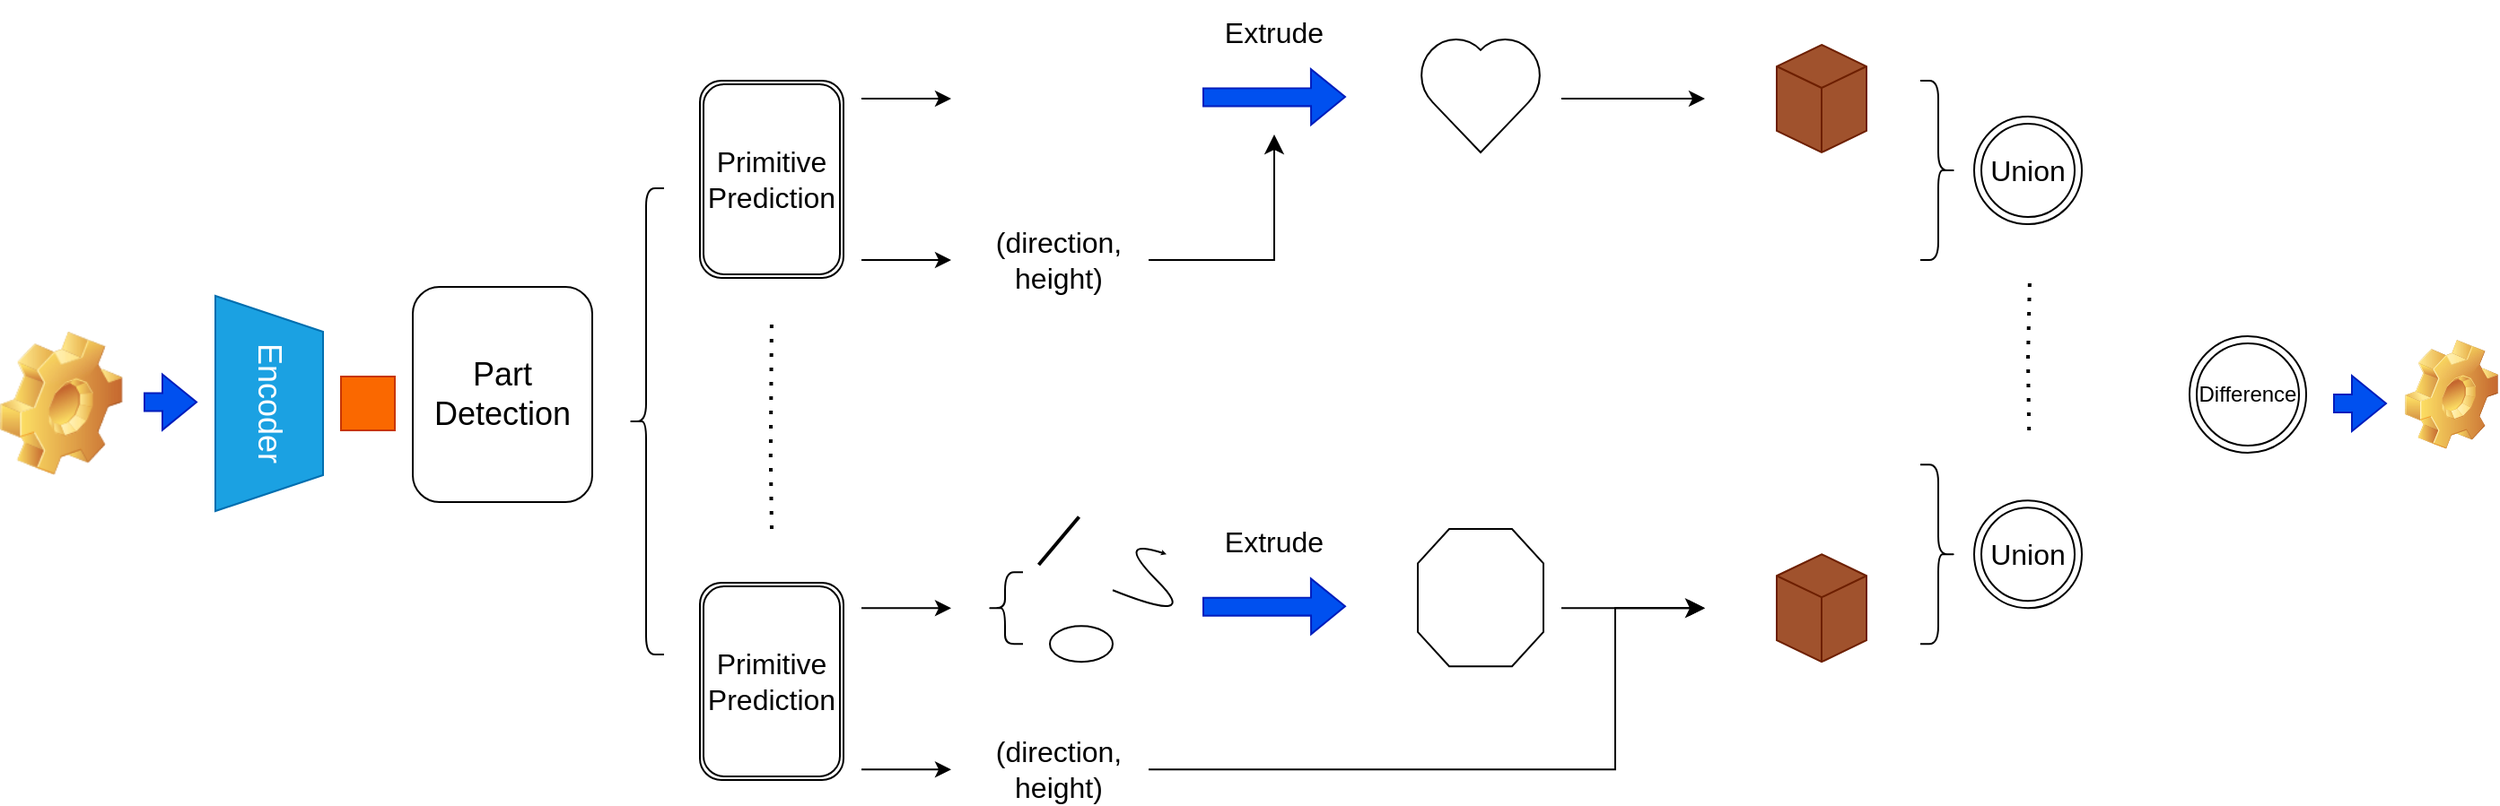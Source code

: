 <mxfile version="21.6.6" type="github">
  <diagram name="第 1 页" id="lcB3Py8_bxgnRQIrlnSY">
    <mxGraphModel dx="1382" dy="841" grid="1" gridSize="10" guides="1" tooltips="1" connect="1" arrows="1" fold="1" page="1" pageScale="1" pageWidth="3300" pageHeight="2339" math="0" shadow="0">
      <root>
        <mxCell id="0" />
        <mxCell id="1" parent="0" />
        <mxCell id="EWjFlToL_68mCmNuSYQx-1" value="&lt;font style=&quot;font-size: 18px;&quot;&gt;Encoder&lt;/font&gt;" style="shape=trapezoid;perimeter=trapezoidPerimeter;whiteSpace=wrap;html=1;fixedSize=1;rotation=90;fillColor=#1ba1e2;fontColor=#ffffff;strokeColor=#006EAF;" parent="1" vertex="1">
          <mxGeometry x="130" y="220" width="120" height="60" as="geometry" />
        </mxCell>
        <mxCell id="EWjFlToL_68mCmNuSYQx-3" value="" style="rounded=0;whiteSpace=wrap;html=1;fillColor=#fa6800;fontColor=#000000;strokeColor=#C73500;" parent="1" vertex="1">
          <mxGeometry x="230" y="235" width="30" height="30" as="geometry" />
        </mxCell>
        <mxCell id="EWjFlToL_68mCmNuSYQx-4" value="&lt;font style=&quot;font-size: 18px;&quot;&gt;Part&lt;br&gt;Detection&lt;/font&gt;" style="rounded=1;whiteSpace=wrap;html=1;" parent="1" vertex="1">
          <mxGeometry x="270" y="185" width="100" height="120" as="geometry" />
        </mxCell>
        <mxCell id="EWjFlToL_68mCmNuSYQx-5" value="" style="shape=curlyBracket;whiteSpace=wrap;html=1;rounded=1;labelPosition=left;verticalLabelPosition=middle;align=right;verticalAlign=middle;" parent="1" vertex="1">
          <mxGeometry x="390" y="130" width="20" height="260" as="geometry" />
        </mxCell>
        <mxCell id="EWjFlToL_68mCmNuSYQx-20" value="&lt;font style=&quot;font-size: 16px;&quot;&gt;Primitive&lt;br&gt;Prediction&lt;/font&gt;" style="shape=ext;double=1;rounded=1;whiteSpace=wrap;html=1;" parent="1" vertex="1">
          <mxGeometry x="430" y="350" width="80" height="110" as="geometry" />
        </mxCell>
        <mxCell id="EWjFlToL_68mCmNuSYQx-21" value="&lt;font style=&quot;font-size: 16px;&quot;&gt;Primitive&lt;br&gt;Prediction&lt;/font&gt;" style="shape=ext;double=1;rounded=1;whiteSpace=wrap;html=1;" parent="1" vertex="1">
          <mxGeometry x="430" y="70" width="80" height="110" as="geometry" />
        </mxCell>
        <mxCell id="EWjFlToL_68mCmNuSYQx-22" value="" style="endArrow=none;dashed=1;html=1;dashPattern=1 3;strokeWidth=2;rounded=0;" parent="1" edge="1">
          <mxGeometry width="50" height="50" relative="1" as="geometry">
            <mxPoint x="470" y="320" as="sourcePoint" />
            <mxPoint x="470" y="200" as="targetPoint" />
            <Array as="points">
              <mxPoint x="469.41" y="280" />
            </Array>
          </mxGeometry>
        </mxCell>
        <mxCell id="EWjFlToL_68mCmNuSYQx-44" value="" style="group" parent="1" vertex="1" connectable="0">
          <mxGeometry x="520" y="25.88" width="470" height="159.12" as="geometry" />
        </mxCell>
        <mxCell id="EWjFlToL_68mCmNuSYQx-23" value="" style="endArrow=classic;html=1;rounded=0;" parent="EWjFlToL_68mCmNuSYQx-44" edge="1">
          <mxGeometry width="50" height="50" relative="1" as="geometry">
            <mxPoint y="54.12" as="sourcePoint" />
            <mxPoint x="50" y="54.12" as="targetPoint" />
          </mxGeometry>
        </mxCell>
        <mxCell id="EWjFlToL_68mCmNuSYQx-25" value="" style="endArrow=classic;html=1;rounded=0;" parent="EWjFlToL_68mCmNuSYQx-44" edge="1">
          <mxGeometry width="50" height="50" relative="1" as="geometry">
            <mxPoint y="144.12" as="sourcePoint" />
            <mxPoint x="50" y="144.12" as="targetPoint" />
          </mxGeometry>
        </mxCell>
        <mxCell id="EWjFlToL_68mCmNuSYQx-29" value="&lt;font style=&quot;font-size: 16px;&quot;&gt;(direction, height)&lt;/font&gt;" style="text;html=1;strokeColor=none;fillColor=none;align=center;verticalAlign=middle;whiteSpace=wrap;rounded=0;" parent="EWjFlToL_68mCmNuSYQx-44" vertex="1">
          <mxGeometry x="80" y="129.12" width="60" height="30" as="geometry" />
        </mxCell>
        <mxCell id="EWjFlToL_68mCmNuSYQx-38" value="" style="shape=flexArrow;endArrow=classic;html=1;rounded=0;fillColor=#0050ef;strokeColor=#001DBC;" parent="EWjFlToL_68mCmNuSYQx-44" edge="1">
          <mxGeometry width="50" height="50" relative="1" as="geometry">
            <mxPoint x="190" y="53.41" as="sourcePoint" />
            <mxPoint x="270" y="53.12" as="targetPoint" />
          </mxGeometry>
        </mxCell>
        <mxCell id="EWjFlToL_68mCmNuSYQx-39" value="&lt;font style=&quot;font-size: 16px;&quot;&gt;Extrude&lt;/font&gt;" style="text;html=1;strokeColor=none;fillColor=none;align=center;verticalAlign=middle;whiteSpace=wrap;rounded=0;" parent="EWjFlToL_68mCmNuSYQx-44" vertex="1">
          <mxGeometry x="200" y="1.62" width="60" height="30" as="geometry" />
        </mxCell>
        <mxCell id="EWjFlToL_68mCmNuSYQx-40" value="" style="verticalLabelPosition=bottom;verticalAlign=top;html=1;shape=mxgraph.basic.heart" parent="EWjFlToL_68mCmNuSYQx-44" vertex="1">
          <mxGeometry x="310" y="19.12" width="70" height="65" as="geometry" />
        </mxCell>
        <mxCell id="EWjFlToL_68mCmNuSYQx-42" value="" style="edgeStyle=elbowEdgeStyle;elbow=horizontal;endArrow=classic;html=1;curved=0;rounded=0;endSize=8;startSize=8;" parent="EWjFlToL_68mCmNuSYQx-44" edge="1">
          <mxGeometry width="50" height="50" relative="1" as="geometry">
            <mxPoint x="160" y="144.12" as="sourcePoint" />
            <mxPoint x="230" y="74.12" as="targetPoint" />
            <Array as="points">
              <mxPoint x="230" y="104" />
            </Array>
          </mxGeometry>
        </mxCell>
        <mxCell id="EWjFlToL_68mCmNuSYQx-43" value="" style="endArrow=classic;html=1;rounded=0;" parent="EWjFlToL_68mCmNuSYQx-44" edge="1">
          <mxGeometry width="50" height="50" relative="1" as="geometry">
            <mxPoint x="390" y="54.12" as="sourcePoint" />
            <mxPoint x="470" y="54.12" as="targetPoint" />
          </mxGeometry>
        </mxCell>
        <mxCell id="EWjFlToL_68mCmNuSYQx-46" value="" style="endArrow=classic;html=1;rounded=0;" parent="1" edge="1">
          <mxGeometry width="50" height="50" relative="1" as="geometry">
            <mxPoint x="520" y="364.12" as="sourcePoint" />
            <mxPoint x="570" y="364.12" as="targetPoint" />
          </mxGeometry>
        </mxCell>
        <mxCell id="EWjFlToL_68mCmNuSYQx-47" value="" style="endArrow=classic;html=1;rounded=0;" parent="1" edge="1">
          <mxGeometry width="50" height="50" relative="1" as="geometry">
            <mxPoint x="520" y="454.12" as="sourcePoint" />
            <mxPoint x="570" y="454.12" as="targetPoint" />
          </mxGeometry>
        </mxCell>
        <mxCell id="EWjFlToL_68mCmNuSYQx-48" value="" style="shape=curlyBracket;whiteSpace=wrap;html=1;rounded=1;labelPosition=left;verticalLabelPosition=middle;align=right;verticalAlign=middle;" parent="1" vertex="1">
          <mxGeometry x="590" y="344.12" width="20" height="40" as="geometry" />
        </mxCell>
        <mxCell id="EWjFlToL_68mCmNuSYQx-49" value="&lt;font style=&quot;font-size: 16px;&quot;&gt;(direction, height)&lt;/font&gt;" style="text;html=1;strokeColor=none;fillColor=none;align=center;verticalAlign=middle;whiteSpace=wrap;rounded=0;" parent="1" vertex="1">
          <mxGeometry x="600" y="439.12" width="60" height="30" as="geometry" />
        </mxCell>
        <mxCell id="EWjFlToL_68mCmNuSYQx-50" value="" style="line;strokeWidth=2;direction=south;html=1;rotation=40;" parent="1" vertex="1">
          <mxGeometry x="625" y="309.12" width="10" height="35" as="geometry" />
        </mxCell>
        <mxCell id="EWjFlToL_68mCmNuSYQx-51" value="" style="ellipse;whiteSpace=wrap;html=1;" parent="1" vertex="1">
          <mxGeometry x="625" y="374.12" width="35" height="20" as="geometry" />
        </mxCell>
        <mxCell id="EWjFlToL_68mCmNuSYQx-52" value="" style="curved=1;endArrow=classic;html=1;rounded=0;endSize=0;startSize=0;" parent="1" edge="1">
          <mxGeometry width="50" height="50" relative="1" as="geometry">
            <mxPoint x="660" y="354.12" as="sourcePoint" />
            <mxPoint x="690" y="334.12" as="targetPoint" />
            <Array as="points">
              <mxPoint x="710" y="374.12" />
              <mxPoint x="660" y="324.12" />
            </Array>
          </mxGeometry>
        </mxCell>
        <mxCell id="EWjFlToL_68mCmNuSYQx-53" value="" style="shape=flexArrow;endArrow=classic;html=1;rounded=0;fillColor=#0050ef;strokeColor=#001DBC;" parent="1" edge="1">
          <mxGeometry width="50" height="50" relative="1" as="geometry">
            <mxPoint x="710" y="363.41" as="sourcePoint" />
            <mxPoint x="790" y="363.12" as="targetPoint" />
          </mxGeometry>
        </mxCell>
        <mxCell id="EWjFlToL_68mCmNuSYQx-54" value="&lt;font style=&quot;font-size: 16px;&quot;&gt;Extrude&lt;/font&gt;" style="text;html=1;strokeColor=none;fillColor=none;align=center;verticalAlign=middle;whiteSpace=wrap;rounded=0;" parent="1" vertex="1">
          <mxGeometry x="720" y="311.62" width="60" height="30" as="geometry" />
        </mxCell>
        <mxCell id="EWjFlToL_68mCmNuSYQx-56" value="" style="edgeStyle=elbowEdgeStyle;elbow=horizontal;endArrow=classic;html=1;curved=0;rounded=0;endSize=8;startSize=8;" parent="1" edge="1">
          <mxGeometry width="50" height="50" relative="1" as="geometry">
            <mxPoint x="680" y="454.12" as="sourcePoint" />
            <mxPoint x="990" y="364.12" as="targetPoint" />
            <Array as="points">
              <mxPoint x="940" y="424.12" />
            </Array>
          </mxGeometry>
        </mxCell>
        <mxCell id="EWjFlToL_68mCmNuSYQx-57" value="" style="endArrow=classic;html=1;rounded=0;" parent="1" edge="1">
          <mxGeometry width="50" height="50" relative="1" as="geometry">
            <mxPoint x="910" y="364.12" as="sourcePoint" />
            <mxPoint x="990" y="364.12" as="targetPoint" />
          </mxGeometry>
        </mxCell>
        <mxCell id="EWjFlToL_68mCmNuSYQx-58" value="" style="verticalLabelPosition=bottom;verticalAlign=top;html=1;shape=mxgraph.basic.polygon;polyCoords=[[0.25,0],[0.75,0],[1,0.25],[1,0.75],[0.75,1],[0.25,1],[0,0.75],[0,0.25]];polyline=0;" parent="1" vertex="1">
          <mxGeometry x="830" y="320" width="70" height="76.62" as="geometry" />
        </mxCell>
        <mxCell id="EWjFlToL_68mCmNuSYQx-59" value="" style="html=1;shape=mxgraph.basic.isocube;isoAngle=15;fillColor=#a0522d;fontColor=#ffffff;strokeColor=#6D1F00;" parent="1" vertex="1">
          <mxGeometry x="1030" y="50" width="50" height="60" as="geometry" />
        </mxCell>
        <mxCell id="EWjFlToL_68mCmNuSYQx-60" value="" style="html=1;shape=mxgraph.basic.isocube;isoAngle=15;fillColor=#a0522d;fontColor=#ffffff;strokeColor=#6D1F00;" parent="1" vertex="1">
          <mxGeometry x="1030" y="334.12" width="50" height="60" as="geometry" />
        </mxCell>
        <mxCell id="EWjFlToL_68mCmNuSYQx-62" value="" style="shape=image;html=1;verticalLabelPosition=bottom;verticalAlign=top;imageAspect=1;aspect=fixed;image=img/clipart/Gear_128x128.png" parent="1" vertex="1">
          <mxGeometry x="40" y="210" width="68.2" height="80" as="geometry" />
        </mxCell>
        <mxCell id="EWjFlToL_68mCmNuSYQx-67" value="" style="group" parent="1" vertex="1" connectable="0">
          <mxGeometry x="1110" y="70" width="90" height="100" as="geometry" />
        </mxCell>
        <mxCell id="EWjFlToL_68mCmNuSYQx-63" value="" style="shape=curlyBracket;whiteSpace=wrap;html=1;rounded=1;flipH=1;labelPosition=right;verticalLabelPosition=middle;align=left;verticalAlign=middle;" parent="EWjFlToL_68mCmNuSYQx-67" vertex="1">
          <mxGeometry width="20" height="100" as="geometry" />
        </mxCell>
        <mxCell id="EWjFlToL_68mCmNuSYQx-64" value="&lt;font style=&quot;font-size: 16px;&quot;&gt;Union&lt;/font&gt;" style="ellipse;shape=doubleEllipse;whiteSpace=wrap;html=1;aspect=fixed;" parent="EWjFlToL_68mCmNuSYQx-67" vertex="1">
          <mxGeometry x="30" y="20" width="60" height="60" as="geometry" />
        </mxCell>
        <mxCell id="EWjFlToL_68mCmNuSYQx-68" value="" style="group" parent="1" vertex="1" connectable="0">
          <mxGeometry x="1110" y="284.12" width="90" height="100" as="geometry" />
        </mxCell>
        <mxCell id="EWjFlToL_68mCmNuSYQx-69" value="" style="shape=curlyBracket;whiteSpace=wrap;html=1;rounded=1;flipH=1;labelPosition=right;verticalLabelPosition=middle;align=left;verticalAlign=middle;" parent="EWjFlToL_68mCmNuSYQx-68" vertex="1">
          <mxGeometry width="20" height="100" as="geometry" />
        </mxCell>
        <mxCell id="EWjFlToL_68mCmNuSYQx-70" value="&lt;font style=&quot;font-size: 16px;&quot;&gt;Union&lt;/font&gt;" style="ellipse;shape=doubleEllipse;whiteSpace=wrap;html=1;aspect=fixed;" parent="EWjFlToL_68mCmNuSYQx-68" vertex="1">
          <mxGeometry x="30" y="20" width="60" height="60" as="geometry" />
        </mxCell>
        <mxCell id="EWjFlToL_68mCmNuSYQx-72" value="" style="endArrow=none;dashed=1;html=1;dashPattern=1 3;strokeWidth=2;rounded=0;" parent="1" edge="1">
          <mxGeometry width="50" height="50" relative="1" as="geometry">
            <mxPoint x="1170.59" y="265" as="sourcePoint" />
            <mxPoint x="1171" y="180" as="targetPoint" />
            <Array as="points">
              <mxPoint x="1170" y="225" />
            </Array>
          </mxGeometry>
        </mxCell>
        <mxCell id="EWjFlToL_68mCmNuSYQx-73" value="Difference" style="ellipse;shape=doubleEllipse;whiteSpace=wrap;html=1;aspect=fixed;" parent="1" vertex="1">
          <mxGeometry x="1260" y="212.5" width="65" height="65" as="geometry" />
        </mxCell>
        <mxCell id="EWjFlToL_68mCmNuSYQx-74" value="" style="shape=image;html=1;verticalLabelPosition=bottom;verticalAlign=top;imageAspect=1;aspect=fixed;image=img/clipart/Gear_128x128.png" parent="1" vertex="1">
          <mxGeometry x="1380" y="214.5" width="52" height="61" as="geometry" />
        </mxCell>
        <mxCell id="EWjFlToL_68mCmNuSYQx-77" value="" style="shape=flexArrow;endArrow=classic;html=1;rounded=0;fillColor=#0050ef;strokeColor=#001DBC;" parent="1" edge="1">
          <mxGeometry width="50" height="50" relative="1" as="geometry">
            <mxPoint x="1340" y="250" as="sourcePoint" />
            <mxPoint x="1370" y="250" as="targetPoint" />
          </mxGeometry>
        </mxCell>
        <mxCell id="EWjFlToL_68mCmNuSYQx-79" value="" style="shape=flexArrow;endArrow=classic;html=1;rounded=0;fillColor=#0050ef;strokeColor=#001DBC;" parent="1" edge="1">
          <mxGeometry width="50" height="50" relative="1" as="geometry">
            <mxPoint x="120" y="249.29" as="sourcePoint" />
            <mxPoint x="150" y="249.29" as="targetPoint" />
          </mxGeometry>
        </mxCell>
      </root>
    </mxGraphModel>
  </diagram>
</mxfile>
